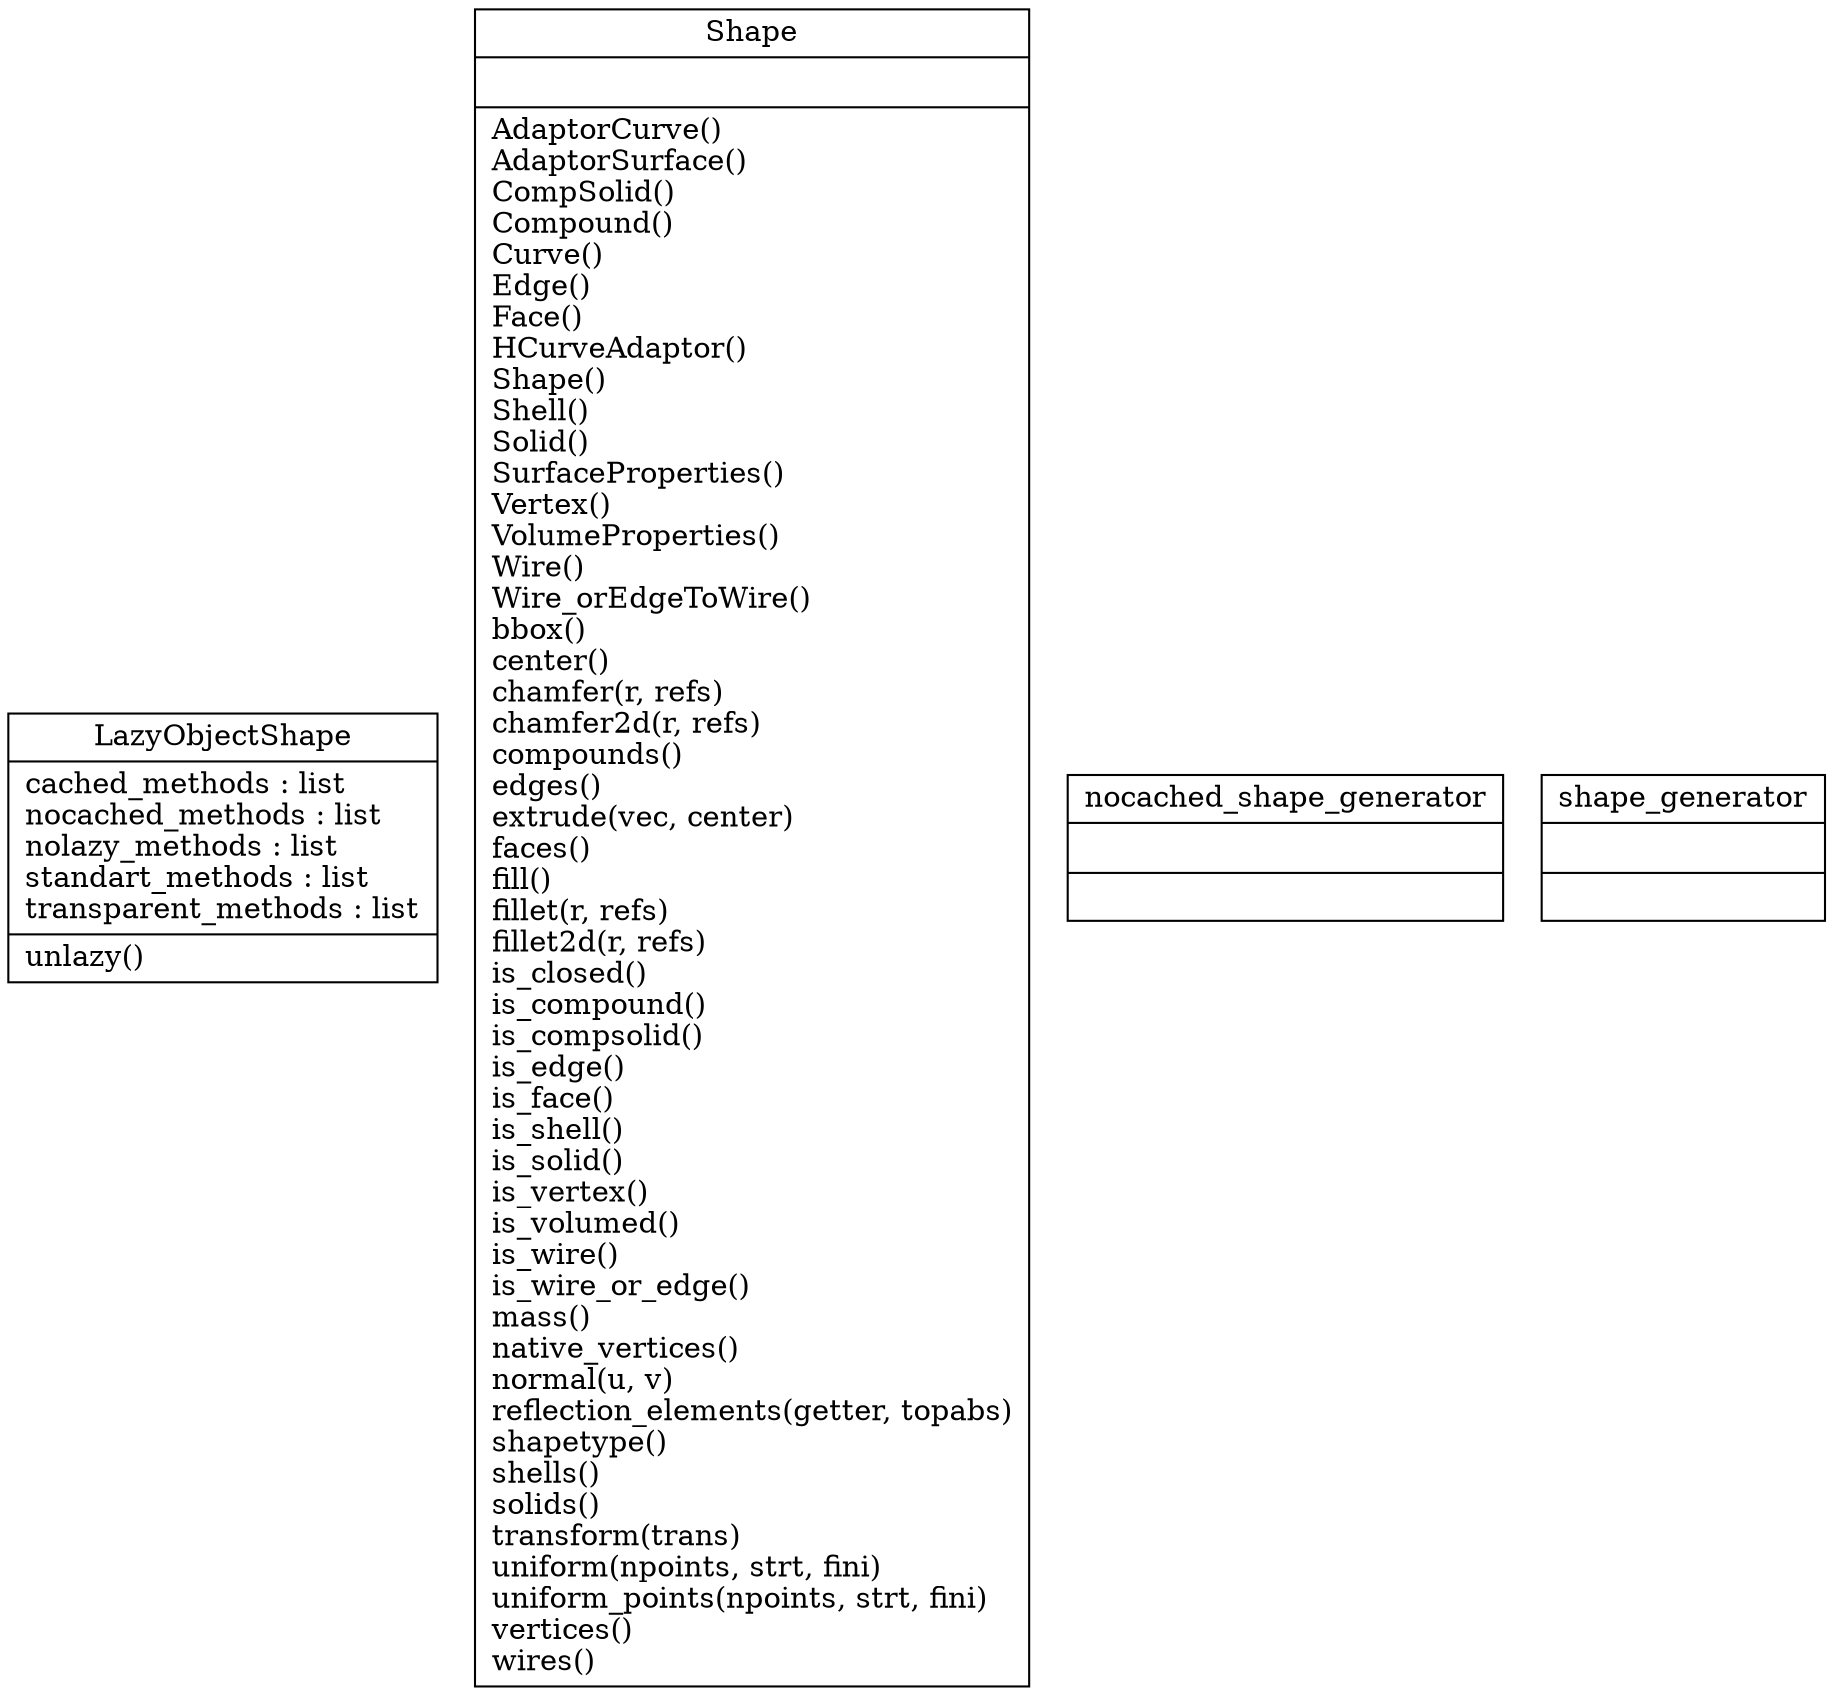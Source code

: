 digraph "classes" {
charset="utf-8"
rankdir=BT
"0" [label="{LazyObjectShape|cached_methods : list\lnocached_methods : list\lnolazy_methods : list\lstandart_methods : list\ltransparent_methods : list\l|unlazy()\l}", shape="record"];
"1" [label="{Shape|\l|AdaptorCurve()\lAdaptorSurface()\lCompSolid()\lCompound()\lCurve()\lEdge()\lFace()\lHCurveAdaptor()\lShape()\lShell()\lSolid()\lSurfaceProperties()\lVertex()\lVolumeProperties()\lWire()\lWire_orEdgeToWire()\lbbox()\lcenter()\lchamfer(r, refs)\lchamfer2d(r, refs)\lcompounds()\ledges()\lextrude(vec, center)\lfaces()\lfill()\lfillet(r, refs)\lfillet2d(r, refs)\lis_closed()\lis_compound()\lis_compsolid()\lis_edge()\lis_face()\lis_shell()\lis_solid()\lis_vertex()\lis_volumed()\lis_wire()\lis_wire_or_edge()\lmass()\lnative_vertices()\lnormal(u, v)\lreflection_elements(getter, topabs)\lshapetype()\lshells()\lsolids()\ltransform(trans)\luniform(npoints, strt, fini)\luniform_points(npoints, strt, fini)\lvertices()\lwires()\l}", shape="record"];
"2" [label="{nocached_shape_generator|\l|}", shape="record"];
"3" [label="{shape_generator|\l|}", shape="record"];
}
